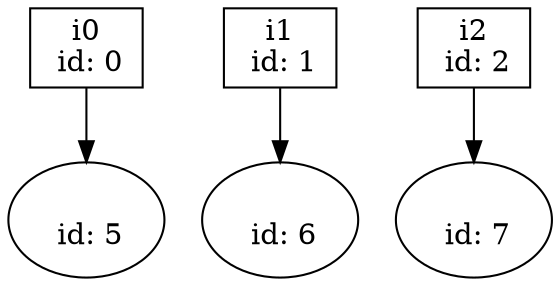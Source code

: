 digraph G {
n0 [label="i0\n id: 0",shape="box"];
n1 [label="i1\n id: 1",shape="box"];
n2 [label="i2\n id: 2",shape="box"];
n5 [label="\n id: 5"];
n6 [label="\n id: 6"];
n7 [label="\n id: 7"];
n0 -> n5
n1 -> n6
n2 -> n7
}